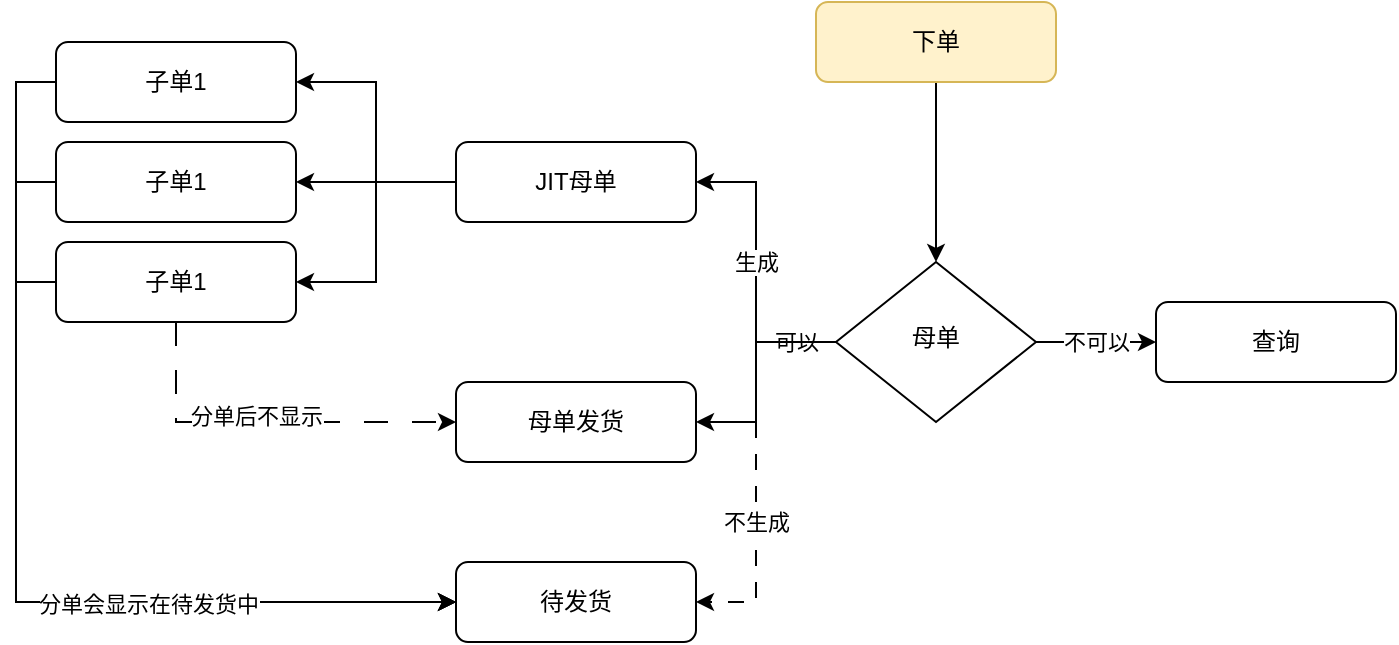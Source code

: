 <mxfile version="21.3.8" type="github">
  <diagram name="第 1 页" id="wBsfXp0m3zRJ9H8ULUkZ">
    <mxGraphModel dx="739" dy="470" grid="1" gridSize="10" guides="1" tooltips="1" connect="1" arrows="1" fold="1" page="1" pageScale="1" pageWidth="827" pageHeight="1169" math="0" shadow="0">
      <root>
        <mxCell id="0" />
        <mxCell id="1" parent="0" />
        <mxCell id="uuJqloaJuKmUCzeB8qNL-46" style="edgeStyle=orthogonalEdgeStyle;rounded=0;orthogonalLoop=1;jettySize=auto;html=1;exitX=0.5;exitY=1;exitDx=0;exitDy=0;" edge="1" parent="1" source="uuJqloaJuKmUCzeB8qNL-2" target="uuJqloaJuKmUCzeB8qNL-45">
          <mxGeometry relative="1" as="geometry" />
        </mxCell>
        <mxCell id="uuJqloaJuKmUCzeB8qNL-2" value="下单" style="rounded=1;whiteSpace=wrap;html=1;fontSize=12;glass=0;strokeWidth=1;shadow=0;fillColor=#fff2cc;strokeColor=#d6b656;" vertex="1" parent="1">
          <mxGeometry x="500" width="120" height="40" as="geometry" />
        </mxCell>
        <mxCell id="uuJqloaJuKmUCzeB8qNL-50" value="可以" style="edgeStyle=orthogonalEdgeStyle;rounded=0;orthogonalLoop=1;jettySize=auto;html=1;exitX=0;exitY=0.5;exitDx=0;exitDy=0;entryX=1;entryY=0.5;entryDx=0;entryDy=0;" edge="1" parent="1" source="uuJqloaJuKmUCzeB8qNL-45" target="uuJqloaJuKmUCzeB8qNL-47">
          <mxGeometry x="-0.733" relative="1" as="geometry">
            <Array as="points">
              <mxPoint x="470" y="170" />
              <mxPoint x="470" y="90" />
            </Array>
            <mxPoint as="offset" />
          </mxGeometry>
        </mxCell>
        <mxCell id="uuJqloaJuKmUCzeB8qNL-52" value="生成" style="edgeStyle=orthogonalEdgeStyle;rounded=0;orthogonalLoop=1;jettySize=auto;html=1;exitX=0;exitY=0.5;exitDx=0;exitDy=0;entryX=1;entryY=0.5;entryDx=0;entryDy=0;" edge="1" parent="1" source="uuJqloaJuKmUCzeB8qNL-45" target="uuJqloaJuKmUCzeB8qNL-51">
          <mxGeometry x="-0.273" y="-40" relative="1" as="geometry">
            <Array as="points">
              <mxPoint x="470" y="170" />
              <mxPoint x="470" y="210" />
              <mxPoint x="440" y="210" />
            </Array>
            <mxPoint x="40" y="-40" as="offset" />
          </mxGeometry>
        </mxCell>
        <mxCell id="uuJqloaJuKmUCzeB8qNL-54" value="不生成" style="edgeStyle=orthogonalEdgeStyle;rounded=0;orthogonalLoop=1;jettySize=auto;html=1;exitX=0;exitY=0.5;exitDx=0;exitDy=0;entryX=1;entryY=0.5;entryDx=0;entryDy=0;dashed=1;dashPattern=8 8;" edge="1" parent="1" source="uuJqloaJuKmUCzeB8qNL-45" target="uuJqloaJuKmUCzeB8qNL-53">
          <mxGeometry x="0.3" relative="1" as="geometry">
            <Array as="points">
              <mxPoint x="470" y="170" />
              <mxPoint x="470" y="300" />
            </Array>
            <mxPoint as="offset" />
          </mxGeometry>
        </mxCell>
        <mxCell id="uuJqloaJuKmUCzeB8qNL-72" value="不可以" style="edgeStyle=orthogonalEdgeStyle;rounded=0;orthogonalLoop=1;jettySize=auto;html=1;exitX=1;exitY=0.5;exitDx=0;exitDy=0;entryX=0;entryY=0.5;entryDx=0;entryDy=0;" edge="1" parent="1" source="uuJqloaJuKmUCzeB8qNL-45" target="uuJqloaJuKmUCzeB8qNL-48">
          <mxGeometry relative="1" as="geometry" />
        </mxCell>
        <mxCell id="uuJqloaJuKmUCzeB8qNL-45" value="母单" style="rhombus;whiteSpace=wrap;html=1;shadow=0;fontFamily=Helvetica;fontSize=12;align=center;strokeWidth=1;spacing=6;spacingTop=-4;" vertex="1" parent="1">
          <mxGeometry x="510" y="130" width="100" height="80" as="geometry" />
        </mxCell>
        <mxCell id="uuJqloaJuKmUCzeB8qNL-61" style="edgeStyle=orthogonalEdgeStyle;rounded=0;orthogonalLoop=1;jettySize=auto;html=1;exitX=0;exitY=0.5;exitDx=0;exitDy=0;entryX=1;entryY=0.5;entryDx=0;entryDy=0;" edge="1" parent="1" source="uuJqloaJuKmUCzeB8qNL-47" target="uuJqloaJuKmUCzeB8qNL-58">
          <mxGeometry relative="1" as="geometry" />
        </mxCell>
        <mxCell id="uuJqloaJuKmUCzeB8qNL-62" style="edgeStyle=orthogonalEdgeStyle;rounded=0;orthogonalLoop=1;jettySize=auto;html=1;exitX=0;exitY=0.5;exitDx=0;exitDy=0;entryX=1;entryY=0.5;entryDx=0;entryDy=0;" edge="1" parent="1" source="uuJqloaJuKmUCzeB8qNL-47" target="uuJqloaJuKmUCzeB8qNL-59">
          <mxGeometry relative="1" as="geometry">
            <Array as="points">
              <mxPoint x="240" y="90" />
            </Array>
          </mxGeometry>
        </mxCell>
        <mxCell id="uuJqloaJuKmUCzeB8qNL-63" style="edgeStyle=orthogonalEdgeStyle;rounded=0;orthogonalLoop=1;jettySize=auto;html=1;exitX=0;exitY=0.5;exitDx=0;exitDy=0;entryX=1;entryY=0.5;entryDx=0;entryDy=0;" edge="1" parent="1" source="uuJqloaJuKmUCzeB8qNL-47" target="uuJqloaJuKmUCzeB8qNL-60">
          <mxGeometry relative="1" as="geometry" />
        </mxCell>
        <mxCell id="uuJqloaJuKmUCzeB8qNL-47" value="JIT母单" style="rounded=1;whiteSpace=wrap;html=1;fontSize=12;glass=0;strokeWidth=1;shadow=0;" vertex="1" parent="1">
          <mxGeometry x="320" y="70" width="120" height="40" as="geometry" />
        </mxCell>
        <mxCell id="uuJqloaJuKmUCzeB8qNL-48" value="查询" style="rounded=1;whiteSpace=wrap;html=1;fontSize=12;glass=0;strokeWidth=1;shadow=0;" vertex="1" parent="1">
          <mxGeometry x="670" y="150" width="120" height="40" as="geometry" />
        </mxCell>
        <mxCell id="uuJqloaJuKmUCzeB8qNL-51" value="母单发货" style="rounded=1;whiteSpace=wrap;html=1;fontSize=12;glass=0;strokeWidth=1;shadow=0;" vertex="1" parent="1">
          <mxGeometry x="320" y="190" width="120" height="40" as="geometry" />
        </mxCell>
        <mxCell id="uuJqloaJuKmUCzeB8qNL-53" value="待发货" style="rounded=1;whiteSpace=wrap;html=1;fontSize=12;glass=0;strokeWidth=1;shadow=0;" vertex="1" parent="1">
          <mxGeometry x="320" y="280" width="120" height="40" as="geometry" />
        </mxCell>
        <mxCell id="uuJqloaJuKmUCzeB8qNL-65" style="edgeStyle=orthogonalEdgeStyle;rounded=0;orthogonalLoop=1;jettySize=auto;html=1;exitX=0;exitY=0.5;exitDx=0;exitDy=0;entryX=0;entryY=0.5;entryDx=0;entryDy=0;" edge="1" parent="1" source="uuJqloaJuKmUCzeB8qNL-58" target="uuJqloaJuKmUCzeB8qNL-53">
          <mxGeometry relative="1" as="geometry" />
        </mxCell>
        <mxCell id="uuJqloaJuKmUCzeB8qNL-58" value="子单1" style="rounded=1;whiteSpace=wrap;html=1;fontSize=12;glass=0;strokeWidth=1;shadow=0;" vertex="1" parent="1">
          <mxGeometry x="120" y="20" width="120" height="40" as="geometry" />
        </mxCell>
        <mxCell id="uuJqloaJuKmUCzeB8qNL-66" style="edgeStyle=orthogonalEdgeStyle;rounded=0;orthogonalLoop=1;jettySize=auto;html=1;exitX=0;exitY=0.5;exitDx=0;exitDy=0;" edge="1" parent="1" source="uuJqloaJuKmUCzeB8qNL-59">
          <mxGeometry relative="1" as="geometry">
            <mxPoint x="320" y="300" as="targetPoint" />
            <Array as="points">
              <mxPoint x="100" y="90" />
              <mxPoint x="100" y="300" />
            </Array>
          </mxGeometry>
        </mxCell>
        <mxCell id="uuJqloaJuKmUCzeB8qNL-59" value="子单1" style="rounded=1;whiteSpace=wrap;html=1;fontSize=12;glass=0;strokeWidth=1;shadow=0;" vertex="1" parent="1">
          <mxGeometry x="120" y="70" width="120" height="40" as="geometry" />
        </mxCell>
        <mxCell id="uuJqloaJuKmUCzeB8qNL-67" style="edgeStyle=orthogonalEdgeStyle;rounded=0;orthogonalLoop=1;jettySize=auto;html=1;exitX=0;exitY=0.5;exitDx=0;exitDy=0;entryX=0;entryY=0.5;entryDx=0;entryDy=0;" edge="1" parent="1" source="uuJqloaJuKmUCzeB8qNL-60" target="uuJqloaJuKmUCzeB8qNL-53">
          <mxGeometry relative="1" as="geometry" />
        </mxCell>
        <mxCell id="uuJqloaJuKmUCzeB8qNL-68" value="分单会显示在待发货中" style="edgeLabel;html=1;align=center;verticalAlign=middle;resizable=0;points=[];" vertex="1" connectable="0" parent="uuJqloaJuKmUCzeB8qNL-67">
          <mxGeometry x="0.228" y="-1" relative="1" as="geometry">
            <mxPoint as="offset" />
          </mxGeometry>
        </mxCell>
        <mxCell id="uuJqloaJuKmUCzeB8qNL-70" style="edgeStyle=orthogonalEdgeStyle;rounded=0;orthogonalLoop=1;jettySize=auto;html=1;exitX=0.5;exitY=1;exitDx=0;exitDy=0;entryX=0;entryY=0.5;entryDx=0;entryDy=0;dashed=1;dashPattern=12 12;" edge="1" parent="1" source="uuJqloaJuKmUCzeB8qNL-60" target="uuJqloaJuKmUCzeB8qNL-51">
          <mxGeometry relative="1" as="geometry" />
        </mxCell>
        <mxCell id="uuJqloaJuKmUCzeB8qNL-71" value="分单后不显示" style="edgeLabel;html=1;align=center;verticalAlign=middle;resizable=0;points=[];" vertex="1" connectable="0" parent="uuJqloaJuKmUCzeB8qNL-70">
          <mxGeometry x="-0.058" y="3" relative="1" as="geometry">
            <mxPoint as="offset" />
          </mxGeometry>
        </mxCell>
        <mxCell id="uuJqloaJuKmUCzeB8qNL-60" value="子单1" style="rounded=1;whiteSpace=wrap;html=1;fontSize=12;glass=0;strokeWidth=1;shadow=0;" vertex="1" parent="1">
          <mxGeometry x="120" y="120" width="120" height="40" as="geometry" />
        </mxCell>
      </root>
    </mxGraphModel>
  </diagram>
</mxfile>
